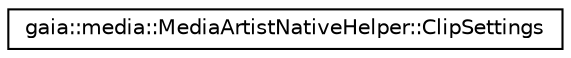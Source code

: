 digraph G
{
  edge [fontname="Helvetica",fontsize="10",labelfontname="Helvetica",labelfontsize="10"];
  node [fontname="Helvetica",fontsize="10",shape=record];
  rankdir=LR;
  Node1 [label="gaia::media::MediaArtistNativeHelper::ClipSettings",height=0.2,width=0.4,color="black", fillcolor="white", style="filled",URL="$df/d18/classgaia_1_1media_1_1_media_artist_native_helper_1_1_clip_settings.html",tooltip="Defines the settings of a single clip."];
}
